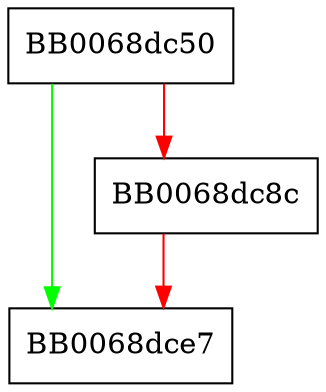 digraph padlock_ctr_cipher {
  node [shape="box"];
  graph [splines=ortho];
  BB0068dc50 -> BB0068dce7 [color="green"];
  BB0068dc50 -> BB0068dc8c [color="red"];
  BB0068dc8c -> BB0068dce7 [color="red"];
}
